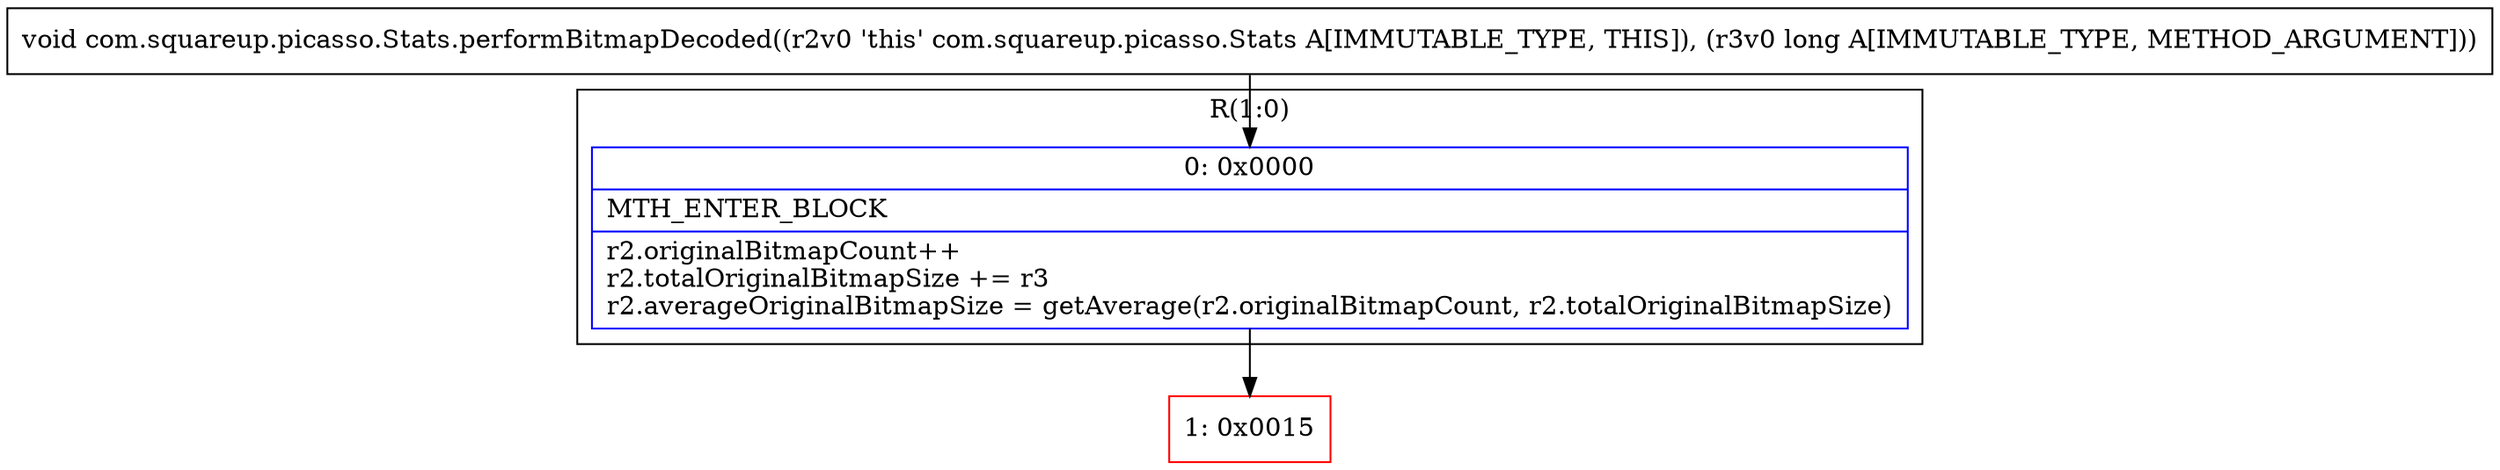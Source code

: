 digraph "CFG forcom.squareup.picasso.Stats.performBitmapDecoded(J)V" {
subgraph cluster_Region_1962875862 {
label = "R(1:0)";
node [shape=record,color=blue];
Node_0 [shape=record,label="{0\:\ 0x0000|MTH_ENTER_BLOCK\l|r2.originalBitmapCount++\lr2.totalOriginalBitmapSize += r3\lr2.averageOriginalBitmapSize = getAverage(r2.originalBitmapCount, r2.totalOriginalBitmapSize)\l}"];
}
Node_1 [shape=record,color=red,label="{1\:\ 0x0015}"];
MethodNode[shape=record,label="{void com.squareup.picasso.Stats.performBitmapDecoded((r2v0 'this' com.squareup.picasso.Stats A[IMMUTABLE_TYPE, THIS]), (r3v0 long A[IMMUTABLE_TYPE, METHOD_ARGUMENT])) }"];
MethodNode -> Node_0;
Node_0 -> Node_1;
}

